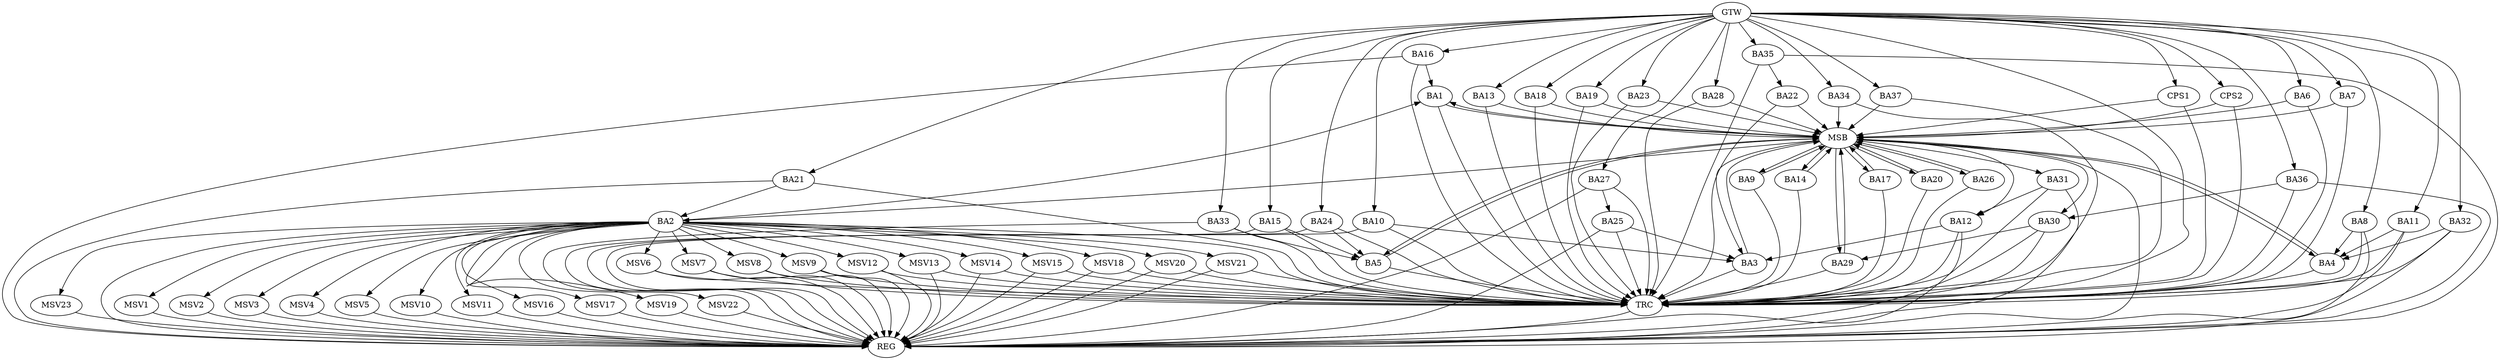 strict digraph G {
  BA1 [ label="BA1" ];
  BA2 [ label="BA2" ];
  BA3 [ label="BA3" ];
  BA4 [ label="BA4" ];
  BA5 [ label="BA5" ];
  BA6 [ label="BA6" ];
  BA7 [ label="BA7" ];
  BA8 [ label="BA8" ];
  BA9 [ label="BA9" ];
  BA10 [ label="BA10" ];
  BA11 [ label="BA11" ];
  BA12 [ label="BA12" ];
  BA13 [ label="BA13" ];
  BA14 [ label="BA14" ];
  BA15 [ label="BA15" ];
  BA16 [ label="BA16" ];
  BA17 [ label="BA17" ];
  BA18 [ label="BA18" ];
  BA19 [ label="BA19" ];
  BA20 [ label="BA20" ];
  BA21 [ label="BA21" ];
  BA22 [ label="BA22" ];
  BA23 [ label="BA23" ];
  BA24 [ label="BA24" ];
  BA25 [ label="BA25" ];
  BA26 [ label="BA26" ];
  BA27 [ label="BA27" ];
  BA28 [ label="BA28" ];
  BA29 [ label="BA29" ];
  BA30 [ label="BA30" ];
  BA31 [ label="BA31" ];
  BA32 [ label="BA32" ];
  BA33 [ label="BA33" ];
  BA34 [ label="BA34" ];
  BA35 [ label="BA35" ];
  BA36 [ label="BA36" ];
  BA37 [ label="BA37" ];
  CPS1 [ label="CPS1" ];
  CPS2 [ label="CPS2" ];
  GTW [ label="GTW" ];
  REG [ label="REG" ];
  MSB [ label="MSB" ];
  TRC [ label="TRC" ];
  MSV1 [ label="MSV1" ];
  MSV2 [ label="MSV2" ];
  MSV3 [ label="MSV3" ];
  MSV4 [ label="MSV4" ];
  MSV5 [ label="MSV5" ];
  MSV6 [ label="MSV6" ];
  MSV7 [ label="MSV7" ];
  MSV8 [ label="MSV8" ];
  MSV9 [ label="MSV9" ];
  MSV10 [ label="MSV10" ];
  MSV11 [ label="MSV11" ];
  MSV12 [ label="MSV12" ];
  MSV13 [ label="MSV13" ];
  MSV14 [ label="MSV14" ];
  MSV15 [ label="MSV15" ];
  MSV16 [ label="MSV16" ];
  MSV17 [ label="MSV17" ];
  MSV18 [ label="MSV18" ];
  MSV19 [ label="MSV19" ];
  MSV20 [ label="MSV20" ];
  MSV21 [ label="MSV21" ];
  MSV22 [ label="MSV22" ];
  MSV23 [ label="MSV23" ];
  BA2 -> BA1;
  BA8 -> BA4;
  BA10 -> BA3;
  BA11 -> BA4;
  BA12 -> BA3;
  BA15 -> BA5;
  BA16 -> BA1;
  BA21 -> BA2;
  BA24 -> BA5;
  BA25 -> BA3;
  BA27 -> BA25;
  BA30 -> BA29;
  BA31 -> BA12;
  BA32 -> BA4;
  BA33 -> BA5;
  BA35 -> BA22;
  BA36 -> BA30;
  GTW -> BA6;
  GTW -> BA7;
  GTW -> BA8;
  GTW -> BA10;
  GTW -> BA11;
  GTW -> BA13;
  GTW -> BA15;
  GTW -> BA16;
  GTW -> BA18;
  GTW -> BA19;
  GTW -> BA21;
  GTW -> BA23;
  GTW -> BA24;
  GTW -> BA27;
  GTW -> BA28;
  GTW -> BA32;
  GTW -> BA33;
  GTW -> BA34;
  GTW -> BA35;
  GTW -> BA36;
  GTW -> BA37;
  GTW -> CPS1;
  GTW -> CPS2;
  BA2 -> REG;
  BA8 -> REG;
  BA10 -> REG;
  BA11 -> REG;
  BA12 -> REG;
  BA15 -> REG;
  BA16 -> REG;
  BA21 -> REG;
  BA24 -> REG;
  BA25 -> REG;
  BA27 -> REG;
  BA30 -> REG;
  BA31 -> REG;
  BA32 -> REG;
  BA33 -> REG;
  BA35 -> REG;
  BA36 -> REG;
  BA1 -> MSB;
  MSB -> BA2;
  MSB -> REG;
  BA3 -> MSB;
  MSB -> BA1;
  BA4 -> MSB;
  MSB -> BA3;
  BA5 -> MSB;
  BA6 -> MSB;
  BA7 -> MSB;
  MSB -> BA4;
  BA9 -> MSB;
  BA13 -> MSB;
  BA14 -> MSB;
  BA17 -> MSB;
  MSB -> BA5;
  BA18 -> MSB;
  BA19 -> MSB;
  BA20 -> MSB;
  MSB -> BA14;
  BA22 -> MSB;
  MSB -> BA9;
  BA23 -> MSB;
  BA26 -> MSB;
  MSB -> BA12;
  BA28 -> MSB;
  BA29 -> MSB;
  BA34 -> MSB;
  BA37 -> MSB;
  CPS1 -> MSB;
  MSB -> BA30;
  MSB -> BA17;
  CPS2 -> MSB;
  MSB -> BA31;
  MSB -> BA20;
  MSB -> BA29;
  MSB -> BA26;
  BA1 -> TRC;
  BA2 -> TRC;
  BA3 -> TRC;
  BA4 -> TRC;
  BA5 -> TRC;
  BA6 -> TRC;
  BA7 -> TRC;
  BA8 -> TRC;
  BA9 -> TRC;
  BA10 -> TRC;
  BA11 -> TRC;
  BA12 -> TRC;
  BA13 -> TRC;
  BA14 -> TRC;
  BA15 -> TRC;
  BA16 -> TRC;
  BA17 -> TRC;
  BA18 -> TRC;
  BA19 -> TRC;
  BA20 -> TRC;
  BA21 -> TRC;
  BA22 -> TRC;
  BA23 -> TRC;
  BA24 -> TRC;
  BA25 -> TRC;
  BA26 -> TRC;
  BA27 -> TRC;
  BA28 -> TRC;
  BA29 -> TRC;
  BA30 -> TRC;
  BA31 -> TRC;
  BA32 -> TRC;
  BA33 -> TRC;
  BA34 -> TRC;
  BA35 -> TRC;
  BA36 -> TRC;
  BA37 -> TRC;
  CPS1 -> TRC;
  CPS2 -> TRC;
  GTW -> TRC;
  TRC -> REG;
  BA2 -> MSV1;
  BA2 -> MSV2;
  MSV1 -> REG;
  MSV2 -> REG;
  BA2 -> MSV3;
  BA2 -> MSV4;
  MSV3 -> REG;
  MSV4 -> REG;
  BA2 -> MSV5;
  BA2 -> MSV6;
  BA2 -> MSV7;
  BA2 -> MSV8;
  BA2 -> MSV9;
  MSV5 -> REG;
  MSV6 -> REG;
  MSV6 -> TRC;
  MSV7 -> REG;
  MSV7 -> TRC;
  MSV8 -> REG;
  MSV8 -> TRC;
  MSV9 -> REG;
  MSV9 -> TRC;
  BA2 -> MSV10;
  BA2 -> MSV11;
  BA2 -> MSV12;
  BA2 -> MSV13;
  BA2 -> MSV14;
  MSV10 -> REG;
  MSV11 -> REG;
  MSV12 -> REG;
  MSV12 -> TRC;
  MSV13 -> REG;
  MSV13 -> TRC;
  MSV14 -> REG;
  MSV14 -> TRC;
  BA2 -> MSV15;
  MSV15 -> REG;
  MSV15 -> TRC;
  BA2 -> MSV16;
  MSV16 -> REG;
  BA2 -> MSV17;
  MSV17 -> REG;
  BA2 -> MSV18;
  BA2 -> MSV19;
  MSV18 -> REG;
  MSV18 -> TRC;
  MSV19 -> REG;
  BA2 -> MSV20;
  MSV20 -> REG;
  MSV20 -> TRC;
  BA2 -> MSV21;
  MSV21 -> REG;
  MSV21 -> TRC;
  BA2 -> MSV22;
  MSV22 -> REG;
  BA2 -> MSV23;
  MSV23 -> REG;
}
